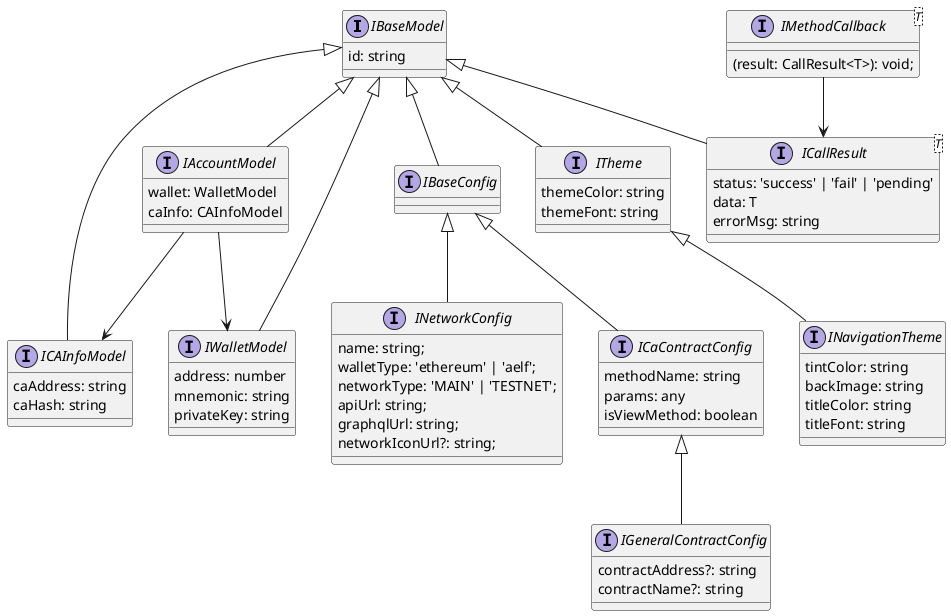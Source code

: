 @startuml model

interface IBaseModel {
    id: string
}

interface ICAInfoModel extends IBaseModel {
  caAddress: string
  caHash: string
}

interface IWalletModel extends IBaseModel {
    address: number
    mnemonic: string
    privateKey: string
}

interface IAccountModel extends IBaseModel {
    wallet: WalletModel
    caInfo: CAInfoModel
}

interface ICallResult<T> extends IBaseModel {
    status: 'success' | 'fail' | 'pending'
    data: T
    errorMsg: string
}

interface IMethodCallback<T> {
    (result: CallResult<T>): void;
}

interface IBaseConfig extends IBaseModel {
    
}

interface INetworkConfig extends IBaseConfig {
    name: string;
    walletType: 'ethereum' | 'aelf';
    networkType: 'MAIN' | 'TESTNET';
    apiUrl: string;
    graphqlUrl: string;
    networkIconUrl?: string;
}

interface ICaContractConfig extends IBaseConfig {
    methodName: string
    params: any
    isViewMethod: boolean
}

interface IGeneralContractConfig extends ICaContractConfig {
    contractAddress?: string
    contractName?: string
}

interface ITheme extends IBaseModel {
    themeColor: string
    themeFont: string
}

interface INavigationTheme extends ITheme {
    tintColor: string
    backImage: string
    titleColor: string
    titleFont: string
}

IAccountModel --> IWalletModel
IAccountModel --> ICAInfoModel
IMethodCallback --> ICallResult

@enduml
